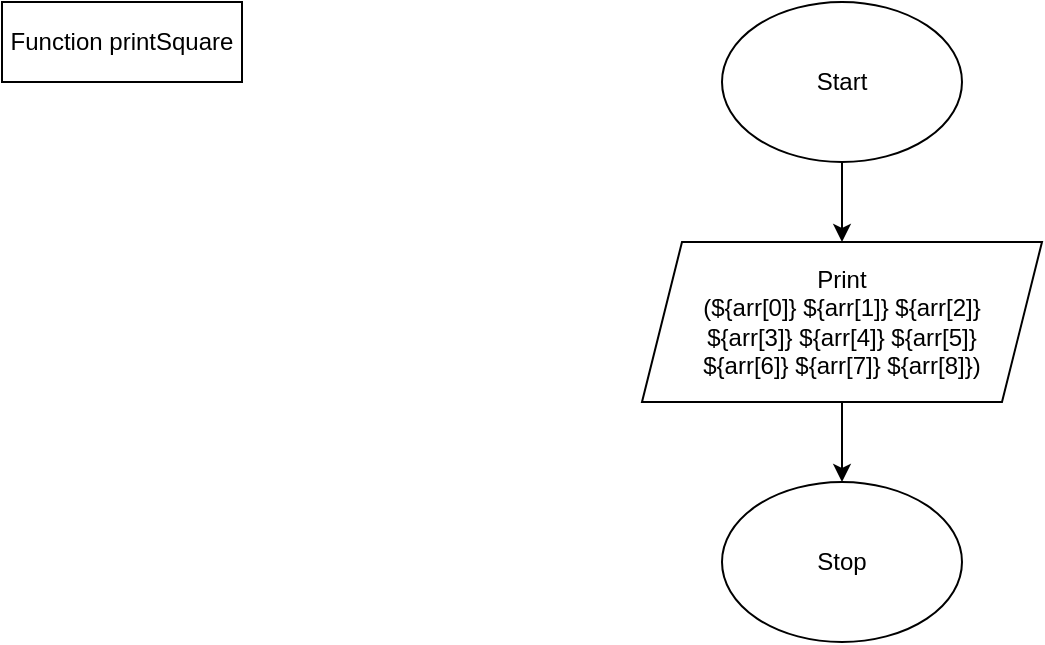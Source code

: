 <mxfile>
    <diagram id="yQKp4TT9Y24l-k06jOiz" name="Page-1">
        <mxGraphModel dx="741" dy="511" grid="1" gridSize="10" guides="1" tooltips="1" connect="1" arrows="1" fold="1" page="1" pageScale="1" pageWidth="827" pageHeight="1169" math="0" shadow="0">
            <root>
                <mxCell id="0"/>
                <mxCell id="1" parent="0"/>
                <mxCell id="25" style="edgeStyle=none;html=1;entryX=0.5;entryY=0;entryDx=0;entryDy=0;" edge="1" parent="1" source="3" target="24">
                    <mxGeometry relative="1" as="geometry"/>
                </mxCell>
                <mxCell id="3" value="Start" style="ellipse;whiteSpace=wrap;html=1;" vertex="1" parent="1">
                    <mxGeometry x="360" width="120" height="80" as="geometry"/>
                </mxCell>
                <mxCell id="6" value="Function&amp;nbsp;printSquare" style="rounded=0;whiteSpace=wrap;html=1;" vertex="1" parent="1">
                    <mxGeometry width="120" height="40" as="geometry"/>
                </mxCell>
                <mxCell id="17" value="Stop" style="ellipse;whiteSpace=wrap;html=1;" vertex="1" parent="1">
                    <mxGeometry x="360" y="240" width="120" height="80" as="geometry"/>
                </mxCell>
                <mxCell id="26" style="edgeStyle=none;html=1;entryX=0.5;entryY=0;entryDx=0;entryDy=0;" edge="1" parent="1" source="24" target="17">
                    <mxGeometry relative="1" as="geometry"/>
                </mxCell>
                <mxCell id="24" value="Print&lt;br&gt;(&lt;span&gt;${arr[0]} ${arr[1]} ${arr[2]}&lt;br&gt;&lt;/span&gt;&lt;span&gt;${arr[3]} ${arr[4]} ${arr[5]}&lt;br&gt;${arr[6]} ${arr[7]} ${arr[8]}&lt;/span&gt;)" style="shape=parallelogram;perimeter=parallelogramPerimeter;whiteSpace=wrap;html=1;fixedSize=1;" vertex="1" parent="1">
                    <mxGeometry x="320" y="120" width="200" height="80" as="geometry"/>
                </mxCell>
            </root>
        </mxGraphModel>
    </diagram>
</mxfile>